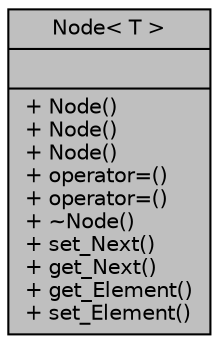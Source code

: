 digraph "Node&lt; T &gt;"
{
 // INTERACTIVE_SVG=YES
 // LATEX_PDF_SIZE
  edge [fontname="Helvetica",fontsize="10",labelfontname="Helvetica",labelfontsize="10"];
  node [fontname="Helvetica",fontsize="10",shape=record];
  Node2 [label="{Node\< T \>\n||+ Node()\l+ Node()\l+ Node()\l+ operator=()\l+ operator=()\l+ ~Node()\l+ set_Next()\l+ get_Next()\l+ get_Element()\l+ set_Element()\l}",height=0.2,width=0.4,color="black", fillcolor="grey75", style="filled", fontcolor="black",tooltip=" "];
}
